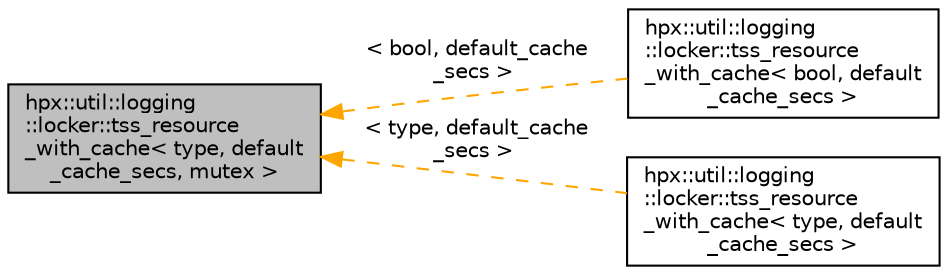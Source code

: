 digraph "hpx::util::logging::locker::tss_resource_with_cache&lt; type, default_cache_secs, mutex &gt;"
{
  edge [fontname="Helvetica",fontsize="10",labelfontname="Helvetica",labelfontsize="10"];
  node [fontname="Helvetica",fontsize="10",shape=record];
  rankdir="LR";
  Node0 [label="hpx::util::logging\l::locker::tss_resource\l_with_cache\< type, default\l_cache_secs, mutex \>",height=0.2,width=0.4,color="black", fillcolor="grey75", style="filled", fontcolor="black"];
  Node0 -> Node1 [dir="back",color="orange",fontsize="10",style="dashed",label=" \< bool, default_cache\l_secs \>" ,fontname="Helvetica"];
  Node1 [label="hpx::util::logging\l::locker::tss_resource\l_with_cache\< bool, default\l_cache_secs \>",height=0.2,width=0.4,color="black", fillcolor="white", style="filled",URL="$d2/dc3/structhpx_1_1util_1_1logging_1_1locker_1_1tss__resource__with__cache.html"];
  Node0 -> Node2 [dir="back",color="orange",fontsize="10",style="dashed",label=" \< type, default_cache\l_secs \>" ,fontname="Helvetica"];
  Node2 [label="hpx::util::logging\l::locker::tss_resource\l_with_cache\< type, default\l_cache_secs \>",height=0.2,width=0.4,color="black", fillcolor="white", style="filled",URL="$d2/dc3/structhpx_1_1util_1_1logging_1_1locker_1_1tss__resource__with__cache.html"];
}
